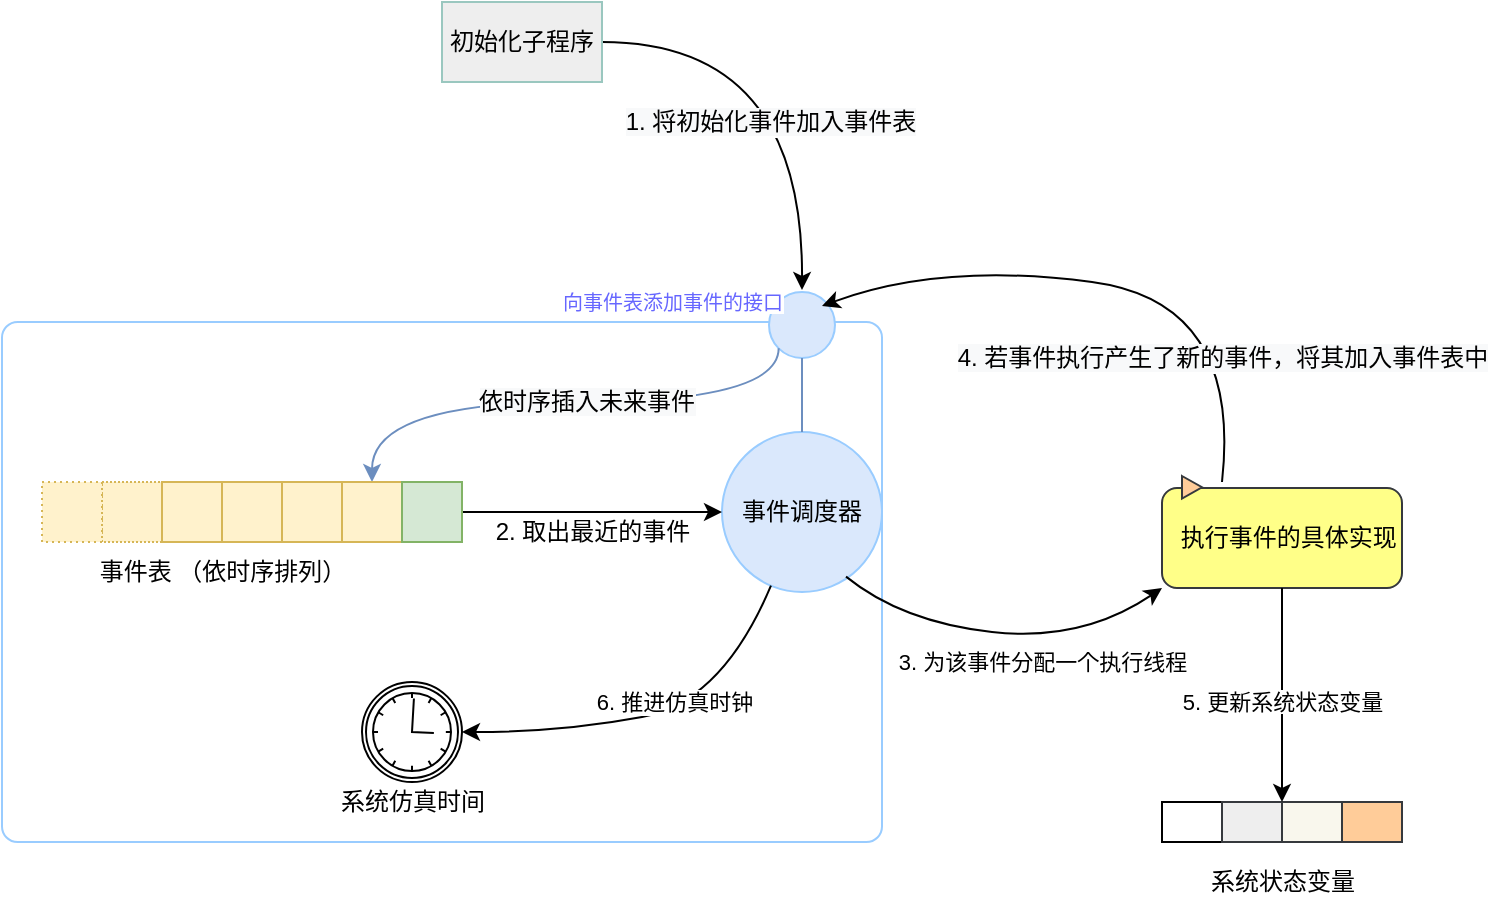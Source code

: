 <mxfile version="14.1.8" type="device"><diagram id="LVrHrScuW5G3Z48TKXpz" name="Page-1"><mxGraphModel dx="1263" dy="986" grid="1" gridSize="10" guides="1" tooltips="1" connect="1" arrows="1" fold="1" page="1" pageScale="1" pageWidth="850" pageHeight="1100" math="0" shadow="0"><root><mxCell id="0"/><mxCell id="1" parent="0"/><mxCell id="hLRde86INDdEDllG-ME0-44" value="" style="group" parent="1" vertex="1" connectable="0"><mxGeometry x="640" y="610" width="120" height="50" as="geometry"/></mxCell><mxCell id="hLRde86INDdEDllG-ME0-31" value="" style="rounded=0;whiteSpace=wrap;html=1;strokeWidth=1;" parent="hLRde86INDdEDllG-ME0-44" vertex="1"><mxGeometry width="30" height="20" as="geometry"/></mxCell><mxCell id="hLRde86INDdEDllG-ME0-32" value="" style="rounded=0;whiteSpace=wrap;html=1;strokeWidth=1;fillColor=#eeeeee;strokeColor=#36393d;" parent="hLRde86INDdEDllG-ME0-44" vertex="1"><mxGeometry x="30" width="30" height="20" as="geometry"/></mxCell><mxCell id="hLRde86INDdEDllG-ME0-33" value="" style="rounded=0;whiteSpace=wrap;html=1;strokeWidth=1;fillColor=#f9f7ed;strokeColor=#36393d;" parent="hLRde86INDdEDllG-ME0-44" vertex="1"><mxGeometry x="60" width="30" height="20" as="geometry"/></mxCell><mxCell id="hLRde86INDdEDllG-ME0-34" value="" style="rounded=0;whiteSpace=wrap;html=1;strokeWidth=1;fillColor=#ffcc99;strokeColor=#36393d;" parent="hLRde86INDdEDllG-ME0-44" vertex="1"><mxGeometry x="90" width="30" height="20" as="geometry"/></mxCell><mxCell id="hLRde86INDdEDllG-ME0-35" value="系统状态变量" style="text;html=1;align=center;verticalAlign=middle;resizable=0;points=[];autosize=1;" parent="hLRde86INDdEDllG-ME0-44" vertex="1"><mxGeometry x="15" y="30" width="90" height="20" as="geometry"/></mxCell><mxCell id="hrO4NBdjwVD5mrYTlwm6-2" style="edgeStyle=orthogonalEdgeStyle;rounded=0;orthogonalLoop=1;jettySize=auto;html=1;curved=1;" edge="1" parent="1" source="hrO4NBdjwVD5mrYTlwm6-1"><mxGeometry relative="1" as="geometry"><mxPoint x="460" y="354" as="targetPoint"/></mxGeometry></mxCell><mxCell id="hrO4NBdjwVD5mrYTlwm6-4" value="&lt;span style=&quot;font-size: 12px ; background-color: rgb(248 , 249 , 250)&quot;&gt;1. 将初始化事件加入事件表&lt;/span&gt;" style="edgeLabel;html=1;align=center;verticalAlign=middle;resizable=0;points=[];" vertex="1" connectable="0" parent="hrO4NBdjwVD5mrYTlwm6-2"><mxGeometry x="0.347" y="-12" relative="1" as="geometry"><mxPoint x="-4.5" y="-10.83" as="offset"/></mxGeometry></mxCell><mxCell id="hrO4NBdjwVD5mrYTlwm6-1" value="初始化子程序" style="rounded=0;whiteSpace=wrap;html=1;fillColor=#eeeeee;strokeColor=#9AC7BF;" vertex="1" parent="1"><mxGeometry x="280" y="210" width="80" height="40" as="geometry"/></mxCell><mxCell id="hrO4NBdjwVD5mrYTlwm6-5" value="&lt;div&gt;&lt;/div&gt;" style="text;html=1;align=left;verticalAlign=middle;resizable=0;points=[];autosize=1;" vertex="1" parent="1"><mxGeometry x="80" y="570" width="20" height="10" as="geometry"/></mxCell><mxCell id="hrO4NBdjwVD5mrYTlwm6-53" value="" style="group" vertex="1" connectable="0" parent="1"><mxGeometry x="640" y="447" width="120" height="56" as="geometry"/></mxCell><mxCell id="hrO4NBdjwVD5mrYTlwm6-7" value="&amp;nbsp; 执行事件的具体实现" style="whiteSpace=wrap;html=1;strokeWidth=1;rounded=1;fillColor=#ffff88;strokeColor=#36393d;" vertex="1" parent="hrO4NBdjwVD5mrYTlwm6-53"><mxGeometry y="6" width="120" height="50" as="geometry"/></mxCell><mxCell id="hrO4NBdjwVD5mrYTlwm6-21" value="" style="triangle;whiteSpace=wrap;html=1;fillColor=#ffcc99;strokeColor=#36393d;" vertex="1" parent="hrO4NBdjwVD5mrYTlwm6-53"><mxGeometry x="10" width="10" height="11.25" as="geometry"/></mxCell><mxCell id="hrO4NBdjwVD5mrYTlwm6-54" value="" style="rounded=1;whiteSpace=wrap;html=1;strokeColor=#99CCFF;gradientColor=none;sketch=0;glass=0;arcSize=3;" vertex="1" parent="1"><mxGeometry x="60" y="370" width="440" height="260" as="geometry"/></mxCell><mxCell id="hLRde86INDdEDllG-ME0-39" value="2. 取出最近的事件" style="text;html=1;align=center;verticalAlign=middle;resizable=0;points=[];autosize=1;" parent="1" vertex="1"><mxGeometry x="300" y="465" width="110" height="20" as="geometry"/></mxCell><mxCell id="hLRde86INDdEDllG-ME0-36" value="事件表 （依时序排列）" style="text;html=1;align=center;verticalAlign=middle;resizable=0;points=[];autosize=1;" parent="1" vertex="1"><mxGeometry x="100" y="485" width="140" height="20" as="geometry"/></mxCell><mxCell id="hLRde86INDdEDllG-ME0-14" value="事件调度器" style="ellipse;whiteSpace=wrap;html=1;aspect=fixed;strokeWidth=1;fillColor=#DAE8FC;strokeColor=#99CCFF;" parent="1" vertex="1"><mxGeometry x="420" y="425" width="80" height="80" as="geometry"/></mxCell><mxCell id="hLRde86INDdEDllG-ME0-37" value="" style="endArrow=classic;html=1;exitX=1;exitY=0.5;exitDx=0;exitDy=0;entryX=0;entryY=0.5;entryDx=0;entryDy=0;" parent="1" source="hLRde86INDdEDllG-ME0-22" target="hLRde86INDdEDllG-ME0-14" edge="1"><mxGeometry x="20" y="350" width="50" height="50" as="geometry"><mxPoint x="240" y="485" as="sourcePoint"/><mxPoint x="290" y="435" as="targetPoint"/></mxGeometry></mxCell><mxCell id="hrO4NBdjwVD5mrYTlwm6-36" value="" style="ellipse;whiteSpace=wrap;html=1;aspect=fixed;rounded=1;fillColor=#DAE8FC;strokeColor=#99CCFF;" vertex="1" parent="1"><mxGeometry x="443.5" y="355" width="33" height="33" as="geometry"/></mxCell><mxCell id="hrO4NBdjwVD5mrYTlwm6-44" value="" style="endArrow=none;html=1;exitX=0.5;exitY=1;exitDx=0;exitDy=0;fillColor=#dae8fc;strokeColor=#6c8ebf;" edge="1" parent="1" source="hrO4NBdjwVD5mrYTlwm6-36" target="hLRde86INDdEDllG-ME0-14"><mxGeometry x="20" y="350" width="50" height="50" as="geometry"><mxPoint x="420" y="585" as="sourcePoint"/><mxPoint x="470" y="535" as="targetPoint"/></mxGeometry></mxCell><mxCell id="hrO4NBdjwVD5mrYTlwm6-49" value="&lt;font style=&quot;font-size: 10px ; background-color: rgb(255 , 255 , 255)&quot; color=&quot;#6666ff&quot;&gt;向事件表添加事件的接口&lt;/font&gt;" style="text;html=1;align=center;verticalAlign=middle;resizable=0;points=[];autosize=1;" vertex="1" parent="1"><mxGeometry x="330" y="350" width="130" height="20" as="geometry"/></mxCell><mxCell id="hrO4NBdjwVD5mrYTlwm6-51" value="" style="endArrow=classic;html=1;entryX=0.5;entryY=0;entryDx=0;entryDy=0;exitX=0;exitY=1;exitDx=0;exitDy=0;edgeStyle=orthogonalEdgeStyle;curved=1;fillColor=#dae8fc;strokeColor=#6c8ebf;" edge="1" parent="1" source="hrO4NBdjwVD5mrYTlwm6-36" target="hLRde86INDdEDllG-ME0-21"><mxGeometry x="20" y="350" width="50" height="50" as="geometry"><mxPoint x="350" y="370" as="sourcePoint"/><mxPoint x="280" y="450" as="targetPoint"/><Array as="points"><mxPoint x="448" y="410"/><mxPoint x="245" y="410"/></Array></mxGeometry></mxCell><mxCell id="hrO4NBdjwVD5mrYTlwm6-52" value="&lt;span style=&quot;font-size: 12px ; background-color: rgb(248 , 249 , 250)&quot;&gt;依时序插入未来事件&lt;/span&gt;" style="edgeLabel;html=1;align=center;verticalAlign=middle;resizable=0;points=[];" vertex="1" connectable="0" parent="hrO4NBdjwVD5mrYTlwm6-51"><mxGeometry x="0.069" y="2" relative="1" as="geometry"><mxPoint x="21.33" y="-2.0" as="offset"/></mxGeometry></mxCell><mxCell id="hLRde86INDdEDllG-ME0-16" value="" style="whiteSpace=wrap;html=1;aspect=fixed;strokeWidth=1;dashed=1;dashPattern=1 1;fillColor=#fff2cc;strokeColor=#d6b656;" parent="1" vertex="1"><mxGeometry x="110" y="450" width="30" height="30" as="geometry"/></mxCell><mxCell id="hLRde86INDdEDllG-ME0-18" value="" style="whiteSpace=wrap;html=1;aspect=fixed;strokeWidth=1;fillColor=#fff2cc;strokeColor=#d6b656;" parent="1" vertex="1"><mxGeometry x="140" y="450" width="30" height="30" as="geometry"/></mxCell><mxCell id="hLRde86INDdEDllG-ME0-19" value="" style="whiteSpace=wrap;html=1;aspect=fixed;strokeWidth=1;fillColor=#fff2cc;strokeColor=#d6b656;" parent="1" vertex="1"><mxGeometry x="170" y="450" width="30" height="30" as="geometry"/></mxCell><mxCell id="hLRde86INDdEDllG-ME0-20" value="" style="whiteSpace=wrap;html=1;aspect=fixed;strokeWidth=1;fillColor=#fff2cc;strokeColor=#d6b656;" parent="1" vertex="1"><mxGeometry x="200" y="450" width="30" height="30" as="geometry"/></mxCell><mxCell id="hLRde86INDdEDllG-ME0-21" value="" style="whiteSpace=wrap;html=1;aspect=fixed;strokeWidth=1;fillColor=#fff2cc;strokeColor=#d6b656;" parent="1" vertex="1"><mxGeometry x="230" y="450" width="30" height="30" as="geometry"/></mxCell><mxCell id="hLRde86INDdEDllG-ME0-22" value="" style="whiteSpace=wrap;html=1;aspect=fixed;strokeWidth=1;fillColor=#d5e8d4;strokeColor=#82b366;" parent="1" vertex="1"><mxGeometry x="260" y="450" width="30" height="30" as="geometry"/></mxCell><mxCell id="hLRde86INDdEDllG-ME0-24" value="" style="whiteSpace=wrap;html=1;aspect=fixed;strokeWidth=1;dashed=1;dashPattern=1 2;fillColor=#fff2cc;strokeColor=#d6b656;" parent="1" vertex="1"><mxGeometry x="80" y="450" width="30" height="30" as="geometry"/></mxCell><mxCell id="hrO4NBdjwVD5mrYTlwm6-67" value="" style="group" vertex="1" connectable="0" parent="1"><mxGeometry x="220" y="550" width="90" height="75" as="geometry"/></mxCell><mxCell id="hLRde86INDdEDllG-ME0-42" value="系统仿真时间" style="text;html=1;align=center;verticalAlign=middle;resizable=0;points=[];autosize=1;" parent="hrO4NBdjwVD5mrYTlwm6-67" vertex="1"><mxGeometry y="50" width="90" height="20" as="geometry"/></mxCell><mxCell id="hrO4NBdjwVD5mrYTlwm6-65" value="" style="shape=mxgraph.bpmn.shape;html=1;verticalLabelPosition=bottom;labelBackgroundColor=#ffffff;verticalAlign=top;align=center;perimeter=ellipsePerimeter;outlineConnect=0;outline=boundInt;symbol=timer;rounded=1;glass=0;sketch=0;" vertex="1" parent="hrO4NBdjwVD5mrYTlwm6-67"><mxGeometry x="20" width="50" height="50" as="geometry"/></mxCell><mxCell id="hrO4NBdjwVD5mrYTlwm6-69" value="" style="curved=1;endArrow=classic;html=1;strokeWidth=1;" edge="1" parent="1" source="hLRde86INDdEDllG-ME0-14"><mxGeometry width="50" height="50" relative="1" as="geometry"><mxPoint x="460" y="525" as="sourcePoint"/><mxPoint x="290" y="575" as="targetPoint"/><Array as="points"><mxPoint x="420" y="560"/><mxPoint x="340" y="575"/></Array></mxGeometry></mxCell><mxCell id="hrO4NBdjwVD5mrYTlwm6-80" value="6. 推进仿真时钟" style="edgeLabel;html=1;align=center;verticalAlign=middle;resizable=0;points=[];" vertex="1" connectable="0" parent="hrO4NBdjwVD5mrYTlwm6-69"><mxGeometry x="-0.111" y="-5" relative="1" as="geometry"><mxPoint as="offset"/></mxGeometry></mxCell><mxCell id="hrO4NBdjwVD5mrYTlwm6-71" value="" style="curved=1;endArrow=classic;html=1;strokeWidth=1;exitX=0.775;exitY=0.904;exitDx=0;exitDy=0;exitPerimeter=0;entryX=0;entryY=1;entryDx=0;entryDy=0;" edge="1" parent="1" source="hLRde86INDdEDllG-ME0-14" target="hrO4NBdjwVD5mrYTlwm6-7"><mxGeometry width="50" height="50" relative="1" as="geometry"><mxPoint x="570" y="660" as="sourcePoint"/><mxPoint x="620" y="610" as="targetPoint"/><Array as="points"><mxPoint x="510" y="520"/><mxPoint x="600" y="530"/></Array></mxGeometry></mxCell><mxCell id="hrO4NBdjwVD5mrYTlwm6-73" value="3. 为该事件分配一个执行线程" style="edgeLabel;html=1;align=center;verticalAlign=middle;resizable=0;points=[];" vertex="1" connectable="0" parent="hrO4NBdjwVD5mrYTlwm6-71"><mxGeometry x="-0.219" relative="1" as="geometry"><mxPoint x="37.9" y="16.43" as="offset"/></mxGeometry></mxCell><mxCell id="hrO4NBdjwVD5mrYTlwm6-72" value="" style="curved=1;endArrow=classic;html=1;strokeWidth=1;" edge="1" parent="1"><mxGeometry width="50" height="50" relative="1" as="geometry"><mxPoint x="670" y="450" as="sourcePoint"/><mxPoint x="470" y="362" as="targetPoint"/><Array as="points"><mxPoint x="680" y="360"/><mxPoint x="530" y="340"/></Array></mxGeometry></mxCell><mxCell id="hrO4NBdjwVD5mrYTlwm6-75" value="&lt;span style=&quot;font-size: 12px ; background-color: rgb(248 , 249 , 250)&quot;&gt;4. 若事件执行产生了新的事件，将其加入事件表中&lt;/span&gt;" style="edgeLabel;html=1;align=center;verticalAlign=middle;resizable=0;points=[];" vertex="1" connectable="0" parent="hrO4NBdjwVD5mrYTlwm6-72"><mxGeometry x="-0.202" y="14" relative="1" as="geometry"><mxPoint x="22.69" y="18.23" as="offset"/></mxGeometry></mxCell><mxCell id="hrO4NBdjwVD5mrYTlwm6-77" style="rounded=0;orthogonalLoop=1;jettySize=auto;html=1;entryX=1;entryY=0;entryDx=0;entryDy=0;strokeWidth=1;" edge="1" parent="1" source="hrO4NBdjwVD5mrYTlwm6-7" target="hLRde86INDdEDllG-ME0-32"><mxGeometry relative="1" as="geometry"/></mxCell><mxCell id="hrO4NBdjwVD5mrYTlwm6-79" value="&lt;span style=&quot;font-size: 11px ; background-color: rgb(255 , 255 , 255)&quot;&gt;5. 更新系统状态变量&lt;/span&gt;" style="text;html=1;align=center;verticalAlign=middle;resizable=0;points=[];autosize=1;" vertex="1" parent="1"><mxGeometry x="640" y="550" width="120" height="20" as="geometry"/></mxCell></root></mxGraphModel></diagram></mxfile>